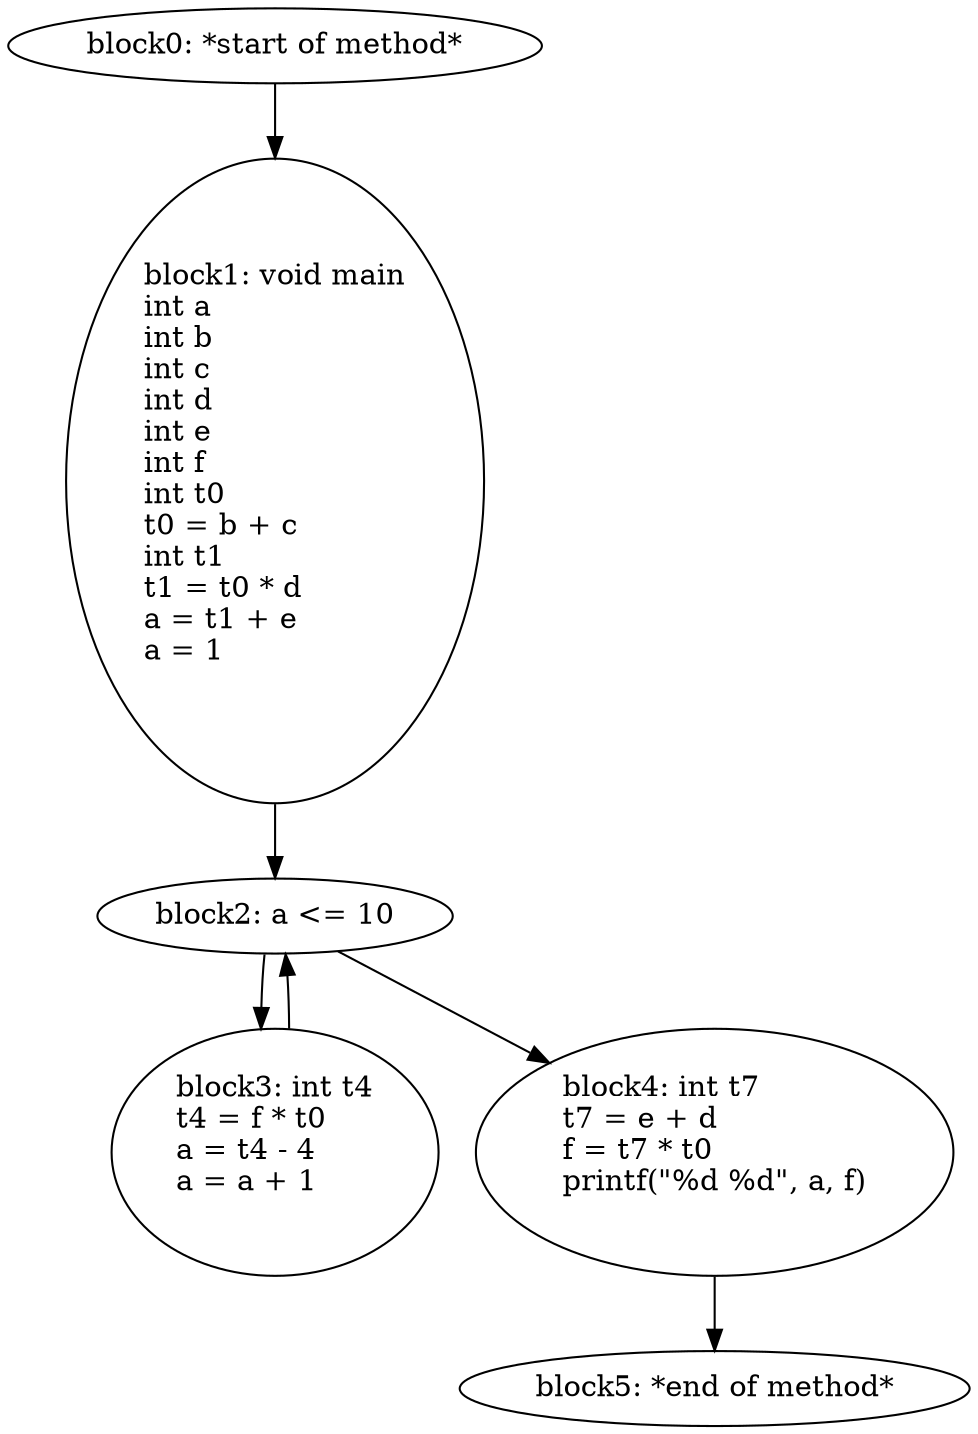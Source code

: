 digraph G {
  block0 [ label="block0: *start\ of\ method*\l" ];
  block1 [ label="block1: void\ main\lint\ a\lint\ b\lint\ c\lint\ d\lint\ e\lint\ f\lint\ t0\lt0\ =\ b\ +\ c\lint\ t1\lt1\ =\ t0\ *\ d\la\ =\ t1\ +\ e\la\ =\ 1\l\l" ];
  block2 [ label="block2: a\ \<=\ 10\l" ];
  block3 [ label="block3: int\ t4\lt4\ =\ f\ *\ t0\la\ =\ t4\ -\ 4\la\ =\ a\ +\ 1\l\l" ];
  block4 [ label="block4: int\ t7\lt7\ =\ e\ +\ d\lf\ =\ t7\ *\ t0\lprintf\(\"%d\ %d\"\,\ a\,\ f\)\l\l" ];
  block5 [ label="block5: *end\ of\ method*\l" ];
  block0 -> block1;
  block1 -> block2;
  block2 -> block3;
  block3 -> block2;
  block2 -> block4;
  block4 -> block5;
}
